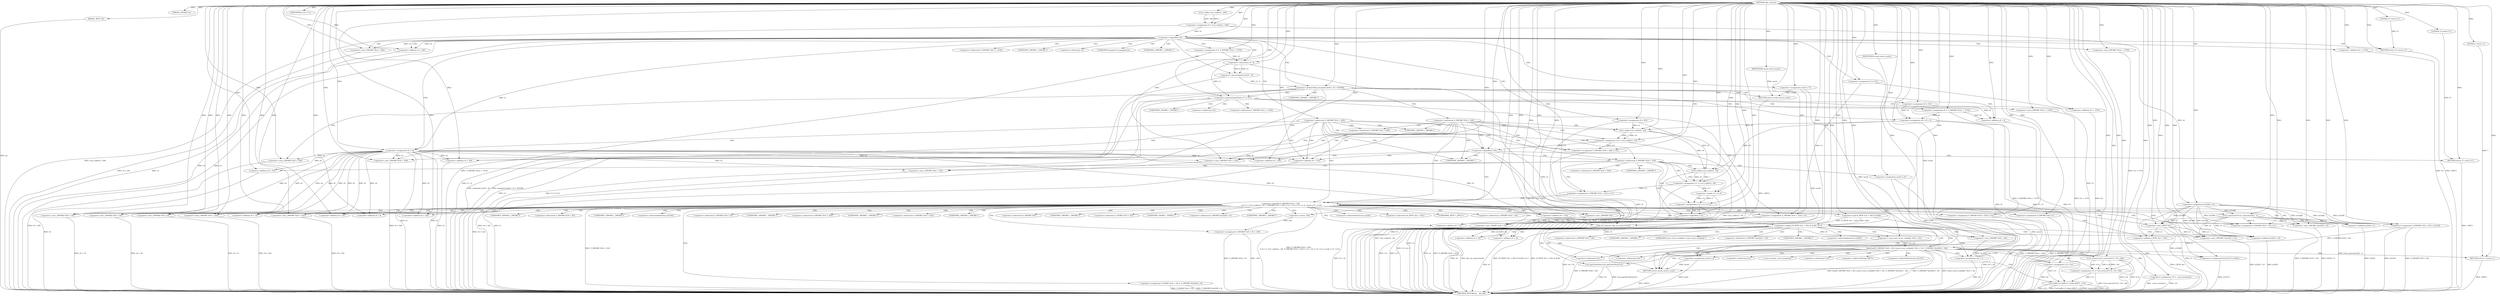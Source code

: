 digraph tftp_connect {  
"1000114" [label = "(METHOD,tftp_connect)" ]
"1000415" [label = "(METHOD_RETURN,int __fastcall)" ]
"1000115" [label = "(PARAM,_DWORD *a1)" ]
"1000116" [label = "(PARAM,_BYTE *a2)" ]
"1000131" [label = "(<operator>.assignment,v4 = Curl_ccalloc(1, 336))" ]
"1000133" [label = "(Curl_ccalloc,Curl_ccalloc(1, 336))" ]
"1000136" [label = "(<operator>.assignment,a1[188] = v4)" ]
"1000142" [label = "(<operator>.logicalNot,!v4)" ]
"1000144" [label = "(RETURN,return 27;,return 27;)" ]
"1000145" [label = "(LITERAL,27,return 27;)" ]
"1000146" [label = "(<operator>.assignment,v5 = *(_DWORD *)(*a1 + 1576))" ]
"1000149" [label = "(<operator>.cast,(_DWORD *)(*a1 + 1576))" ]
"1000151" [label = "(<operator>.addition,*a1 + 1576)" ]
"1000155" [label = "(<operator>.assignment,v6 = v4)" ]
"1000159" [label = "(IDENTIFIER,v5,if ( v5 ))" ]
"1000161" [label = "(<operator>.assignment,result = 71)" ]
"1000165" [label = "(<operator>.greaterThan,(unsigned int)(v5 - 8) > 0xFFB0)" ]
"1000166" [label = "(<operator>.cast,(unsigned int)(v5 - 8))" ]
"1000168" [label = "(<operator>.subtraction,v5 - 8)" ]
"1000172" [label = "(RETURN,return result;,return result;)" ]
"1000173" [label = "(IDENTIFIER,result,return result;)" ]
"1000174" [label = "(<operator>.assignment,v8 = 512)" ]
"1000178" [label = "(<operator>.greaterEqualsThan,v5 >= 513)" ]
"1000181" [label = "(<operator>.assignment,v8 = *(_DWORD *)(*a1 + 1576))" ]
"1000184" [label = "(<operator>.cast,(_DWORD *)(*a1 + 1576))" ]
"1000186" [label = "(<operator>.addition,*a1 + 1576)" ]
"1000190" [label = "(<operator>.assignment,v9 = v8 + 4)" ]
"1000192" [label = "(<operator>.addition,v8 + 4)" ]
"1000197" [label = "(<operator>.cast,(_DWORD *)(v6 + 328))" ]
"1000199" [label = "(<operator>.addition,v6 + 328)" ]
"1000205" [label = "(<operator>.assignment,v9 = 516)" ]
"1000208" [label = "(<operator>.assignment,v5 = 512)" ]
"1000213" [label = "(<operator>.cast,(_DWORD *)(v4 + 328))" ]
"1000215" [label = "(<operator>.addition,v4 + 328)" ]
"1000219" [label = "(<operator>.assignment,v10 = Curl_ccalloc(1, v9))" ]
"1000221" [label = "(Curl_ccalloc,Curl_ccalloc(1, v9))" ]
"1000224" [label = "(<operator>.assignment,*(_DWORD *)(v6 + 328) = v10)" ]
"1000226" [label = "(<operator>.cast,(_DWORD *)(v6 + 328))" ]
"1000228" [label = "(<operator>.addition,v6 + 328)" ]
"1000233" [label = "(<operator>.logicalNot,!v10)" ]
"1000235" [label = "(RETURN,return 27;,return 27;)" ]
"1000236" [label = "(LITERAL,27,return 27;)" ]
"1000239" [label = "(<operator>.logicalOr,*(_DWORD *)(v6 + 332)\n    || (v11 = Curl_ccalloc(1, v9), *(_DWORD *)(v6 + 332) = v11, v12 = v11 == 0, result = 27, !v12))" ]
"1000241" [label = "(<operator>.cast,(_DWORD *)(v6 + 332))" ]
"1000243" [label = "(<operator>.addition,v6 + 332)" ]
"1000247" [label = "(<operator>.assignment,v11 = Curl_ccalloc(1, v9))" ]
"1000249" [label = "(Curl_ccalloc,Curl_ccalloc(1, v9))" ]
"1000253" [label = "(<operator>.assignment,*(_DWORD *)(v6 + 332) = v11)" ]
"1000255" [label = "(<operator>.cast,(_DWORD *)(v6 + 332))" ]
"1000257" [label = "(<operator>.addition,v6 + 332)" ]
"1000262" [label = "(<operator>.assignment,v12 = v11 == 0)" ]
"1000264" [label = "(<operator>.equals,v11 == 0)" ]
"1000268" [label = "(<operator>.assignment,result = 27)" ]
"1000271" [label = "(<operator>.logicalNot,!v12)" ]
"1000274" [label = "(Curl_conncontrol,Curl_conncontrol(a1, 1))" ]
"1000277" [label = "(<operator>.assignment,*(_DWORD *)(v6 + 16) = a1)" ]
"1000279" [label = "(<operator>.cast,(_DWORD *)(v6 + 16))" ]
"1000281" [label = "(<operator>.addition,v6 + 16)" ]
"1000285" [label = "(<operator>.assignment,*(_DWORD *)(v6 + 20) = a1[105])" ]
"1000287" [label = "(<operator>.cast,(_DWORD *)(v6 + 20))" ]
"1000289" [label = "(<operator>.addition,v6 + 20)" ]
"1000295" [label = "(<operator>.assignment,*(_DWORD *)(v6 + 8) = -100)" ]
"1000297" [label = "(<operator>.cast,(_DWORD *)(v6 + 8))" ]
"1000299" [label = "(<operator>.addition,v6 + 8)" ]
"1000302" [label = "(<operator>.minus,-100)" ]
"1000304" [label = "(<operator>.assignment,*(_DWORD *)(v6 + 320) = 512)" ]
"1000306" [label = "(<operator>.cast,(_DWORD *)(v6 + 320))" ]
"1000308" [label = "(<operator>.addition,v6 + 320)" ]
"1000312" [label = "(<operator>.assignment,*(_DWORD *)(v6 + 324) = v5)" ]
"1000314" [label = "(<operator>.cast,(_DWORD *)(v6 + 324))" ]
"1000316" [label = "(<operator>.addition,v6 + 324)" ]
"1000320" [label = "(<operator>.assignment,*(_DWORD *)v6 = 0)" ]
"1000322" [label = "(<operator>.cast,(_DWORD *)v6)" ]
"1000326" [label = "(<operator>.assignment,*(_WORD *)(v6 + 52) = *(_DWORD *)(a1[20] + 4))" ]
"1000328" [label = "(<operator>.cast,(_WORD *)(v6 + 52))" ]
"1000330" [label = "(<operator>.addition,v6 + 52)" ]
"1000334" [label = "(<operator>.cast,(_DWORD *)(a1[20] + 4))" ]
"1000336" [label = "(<operator>.addition,a1[20] + 4)" ]
"1000341" [label = "(tftp_set_timeouts,tftp_set_timeouts(v6))" ]
"1000344" [label = "(<operator>.equals,(*((_BYTE *)a1 + 591) & 0x40) == 0)" ]
"1000345" [label = "(<operator>.and,*((_BYTE *)a1 + 591) & 0x40)" ]
"1000347" [label = "(<operator>.addition,(_BYTE *)a1 + 591)" ]
"1000348" [label = "(<operator>.cast,(_BYTE *)a1)" ]
"1000356" [label = "(bind,bind(*(_DWORD *)(v6 + 20), (const struct sockaddr *)(v6 + 52), *(_DWORD *)(a1[20] + 16)))" ]
"1000358" [label = "(<operator>.cast,(_DWORD *)(v6 + 20))" ]
"1000360" [label = "(<operator>.addition,v6 + 20)" ]
"1000363" [label = "(<operator>.cast,(const struct sockaddr *)(v6 + 52))" ]
"1000365" [label = "(<operator>.addition,v6 + 52)" ]
"1000369" [label = "(<operator>.cast,(_DWORD *)(a1[20] + 16))" ]
"1000371" [label = "(<operator>.addition,a1[20] + 16)" ]
"1000377" [label = "(<operator>.assignment,v13 = *a1)" ]
"1000381" [label = "(<operator>.assignment,v14 = _errno_location())" ]
"1000384" [label = "(<operator>.assignment,v15 = Curl_strerror(*v14, v16, 128))" ]
"1000386" [label = "(Curl_strerror,Curl_strerror(*v14, v16, 128))" ]
"1000391" [label = "(Curl_failf,Curl_failf(v13, &unk_69D71, v15))" ]
"1000396" [label = "(RETURN,return 7;,return 7;)" ]
"1000397" [label = "(LITERAL,7,return 7;)" ]
"1000398" [label = "(<operators>.assignmentOr,a1[147] |= 0x40u)" ]
"1000403" [label = "(Curl_pgrsStartNow,Curl_pgrsStartNow(*a1))" ]
"1000406" [label = "(<operator>.assignment,result = 0)" ]
"1000409" [label = "(<operator>.assignment,*a2 = 1)" ]
"1000413" [label = "(RETURN,return result;,return result;)" ]
"1000414" [label = "(IDENTIFIER,result,return result;)" ]
"1000148" [label = "(<operator>.indirection,*(_DWORD *)(*a1 + 1576))" ]
"1000150" [label = "(UNKNOWN,_DWORD *,_DWORD *)" ]
"1000152" [label = "(<operator>.indirection,*a1)" ]
"1000167" [label = "(UNKNOWN,unsigned int,unsigned int)" ]
"1000183" [label = "(<operator>.indirection,*(_DWORD *)(*a1 + 1576))" ]
"1000185" [label = "(UNKNOWN,_DWORD *,_DWORD *)" ]
"1000187" [label = "(<operator>.indirection,*a1)" ]
"1000196" [label = "(<operator>.indirection,*(_DWORD *)(v6 + 328))" ]
"1000198" [label = "(UNKNOWN,_DWORD *,_DWORD *)" ]
"1000212" [label = "(<operator>.indirection,*(_DWORD *)(v4 + 328))" ]
"1000214" [label = "(UNKNOWN,_DWORD *,_DWORD *)" ]
"1000225" [label = "(<operator>.indirection,*(_DWORD *)(v6 + 328))" ]
"1000227" [label = "(UNKNOWN,_DWORD *,_DWORD *)" ]
"1000240" [label = "(<operator>.indirection,*(_DWORD *)(v6 + 332))" ]
"1000242" [label = "(UNKNOWN,_DWORD *,_DWORD *)" ]
"1000254" [label = "(<operator>.indirection,*(_DWORD *)(v6 + 332))" ]
"1000256" [label = "(UNKNOWN,_DWORD *,_DWORD *)" ]
"1000278" [label = "(<operator>.indirection,*(_DWORD *)(v6 + 16))" ]
"1000280" [label = "(UNKNOWN,_DWORD *,_DWORD *)" ]
"1000286" [label = "(<operator>.indirection,*(_DWORD *)(v6 + 20))" ]
"1000288" [label = "(UNKNOWN,_DWORD *,_DWORD *)" ]
"1000292" [label = "(<operator>.indirectIndexAccess,a1[105])" ]
"1000296" [label = "(<operator>.indirection,*(_DWORD *)(v6 + 8))" ]
"1000298" [label = "(UNKNOWN,_DWORD *,_DWORD *)" ]
"1000305" [label = "(<operator>.indirection,*(_DWORD *)(v6 + 320))" ]
"1000307" [label = "(UNKNOWN,_DWORD *,_DWORD *)" ]
"1000313" [label = "(<operator>.indirection,*(_DWORD *)(v6 + 324))" ]
"1000315" [label = "(UNKNOWN,_DWORD *,_DWORD *)" ]
"1000321" [label = "(<operator>.indirection,*(_DWORD *)v6)" ]
"1000323" [label = "(UNKNOWN,_DWORD *,_DWORD *)" ]
"1000327" [label = "(<operator>.indirection,*(_WORD *)(v6 + 52))" ]
"1000329" [label = "(UNKNOWN,_WORD *,_WORD *)" ]
"1000333" [label = "(<operator>.indirection,*(_DWORD *)(a1[20] + 4))" ]
"1000335" [label = "(UNKNOWN,_DWORD *,_DWORD *)" ]
"1000337" [label = "(<operator>.indirectIndexAccess,a1[20])" ]
"1000346" [label = "(<operator>.indirection,*((_BYTE *)a1 + 591))" ]
"1000349" [label = "(UNKNOWN,_BYTE *,_BYTE *)" ]
"1000357" [label = "(<operator>.indirection,*(_DWORD *)(v6 + 20))" ]
"1000359" [label = "(UNKNOWN,_DWORD *,_DWORD *)" ]
"1000364" [label = "(UNKNOWN,const struct sockaddr *,const struct sockaddr *)" ]
"1000368" [label = "(<operator>.indirection,*(_DWORD *)(a1[20] + 16))" ]
"1000370" [label = "(UNKNOWN,_DWORD *,_DWORD *)" ]
"1000372" [label = "(<operator>.indirectIndexAccess,a1[20])" ]
"1000379" [label = "(<operator>.indirection,*a1)" ]
"1000383" [label = "(_errno_location,_errno_location())" ]
"1000387" [label = "(<operator>.indirection,*v14)" ]
"1000393" [label = "(<operator>.addressOf,&unk_69D71)" ]
"1000399" [label = "(<operator>.indirectIndexAccess,a1[147])" ]
"1000404" [label = "(<operator>.indirection,*a1)" ]
"1000410" [label = "(<operator>.indirection,*a2)" ]
  "1000235" -> "1000415"  [ label = "DDG: <RET>"] 
  "1000413" -> "1000415"  [ label = "DDG: <RET>"] 
  "1000396" -> "1000415"  [ label = "DDG: <RET>"] 
  "1000391" -> "1000415"  [ label = "DDG: Curl_failf(v13, &unk_69D71, v15)"] 
  "1000398" -> "1000415"  [ label = "DDG: a1[147]"] 
  "1000287" -> "1000415"  [ label = "DDG: v6 + 20"] 
  "1000326" -> "1000415"  [ label = "DDG: *(_WORD *)(v6 + 52)"] 
  "1000241" -> "1000415"  [ label = "DDG: v6 + 332"] 
  "1000142" -> "1000415"  [ label = "DDG: v4"] 
  "1000341" -> "1000415"  [ label = "DDG: v6"] 
  "1000347" -> "1000415"  [ label = "DDG: (_BYTE *)a1"] 
  "1000190" -> "1000415"  [ label = "DDG: v9"] 
  "1000386" -> "1000415"  [ label = "DDG: v16"] 
  "1000314" -> "1000415"  [ label = "DDG: v6 + 324"] 
  "1000406" -> "1000415"  [ label = "DDG: result"] 
  "1000197" -> "1000415"  [ label = "DDG: v6 + 328"] 
  "1000221" -> "1000415"  [ label = "DDG: v9"] 
  "1000239" -> "1000415"  [ label = "DDG: *(_DWORD *)(v6 + 332)\n    || (v11 = Curl_ccalloc(1, v9), *(_DWORD *)(v6 + 332) = v11, v12 = v11 == 0, result = 27, !v12)"] 
  "1000165" -> "1000415"  [ label = "DDG: (unsigned int)(v5 - 8)"] 
  "1000243" -> "1000415"  [ label = "DDG: v6"] 
  "1000344" -> "1000415"  [ label = "DDG: (*((_BYTE *)a1 + 591) & 0x40) == 0"] 
  "1000328" -> "1000415"  [ label = "DDG: v6 + 52"] 
  "1000312" -> "1000415"  [ label = "DDG: v5"] 
  "1000320" -> "1000415"  [ label = "DDG: *(_DWORD *)v6"] 
  "1000268" -> "1000415"  [ label = "DDG: result"] 
  "1000233" -> "1000415"  [ label = "DDG: !v10"] 
  "1000336" -> "1000415"  [ label = "DDG: a1[20]"] 
  "1000264" -> "1000415"  [ label = "DDG: v11"] 
  "1000306" -> "1000415"  [ label = "DDG: v6 + 320"] 
  "1000257" -> "1000415"  [ label = "DDG: v6"] 
  "1000142" -> "1000415"  [ label = "DDG: !v4"] 
  "1000155" -> "1000415"  [ label = "DDG: v4"] 
  "1000178" -> "1000415"  [ label = "DDG: v5 >= 513"] 
  "1000312" -> "1000415"  [ label = "DDG: *(_DWORD *)(v6 + 324)"] 
  "1000391" -> "1000415"  [ label = "DDG: &unk_69D71"] 
  "1000391" -> "1000415"  [ label = "DDG: v13"] 
  "1000228" -> "1000415"  [ label = "DDG: v6"] 
  "1000219" -> "1000415"  [ label = "DDG: Curl_ccalloc(1, v9)"] 
  "1000151" -> "1000415"  [ label = "DDG: *a1"] 
  "1000233" -> "1000415"  [ label = "DDG: v10"] 
  "1000356" -> "1000415"  [ label = "DDG: bind(*(_DWORD *)(v6 + 20), (const struct sockaddr *)(v6 + 52), *(_DWORD *)(a1[20] + 16))"] 
  "1000295" -> "1000415"  [ label = "DDG: *(_DWORD *)(v6 + 8)"] 
  "1000381" -> "1000415"  [ label = "DDG: v14"] 
  "1000271" -> "1000415"  [ label = "DDG: v12"] 
  "1000274" -> "1000415"  [ label = "DDG: Curl_conncontrol(a1, 1)"] 
  "1000136" -> "1000415"  [ label = "DDG: a1[188]"] 
  "1000295" -> "1000415"  [ label = "DDG: -100"] 
  "1000181" -> "1000415"  [ label = "DDG: *(_DWORD *)(*a1 + 1576)"] 
  "1000386" -> "1000415"  [ label = "DDG: *v14"] 
  "1000131" -> "1000415"  [ label = "DDG: Curl_ccalloc(1, 336)"] 
  "1000356" -> "1000415"  [ label = "DDG: *(_DWORD *)(a1[20] + 16)"] 
  "1000341" -> "1000415"  [ label = "DDG: tftp_set_timeouts(v6)"] 
  "1000363" -> "1000415"  [ label = "DDG: v6 + 52"] 
  "1000285" -> "1000415"  [ label = "DDG: a1[105]"] 
  "1000344" -> "1000415"  [ label = "DDG: *((_BYTE *)a1 + 591) & 0x40"] 
  "1000146" -> "1000415"  [ label = "DDG: *(_DWORD *)(*a1 + 1576)"] 
  "1000116" -> "1000415"  [ label = "DDG: a2"] 
  "1000213" -> "1000415"  [ label = "DDG: v4 + 328"] 
  "1000403" -> "1000415"  [ label = "DDG: Curl_pgrsStartNow(*a1)"] 
  "1000409" -> "1000415"  [ label = "DDG: *a2"] 
  "1000271" -> "1000415"  [ label = "DDG: !v12"] 
  "1000348" -> "1000415"  [ label = "DDG: a1"] 
  "1000345" -> "1000415"  [ label = "DDG: *((_BYTE *)a1 + 591)"] 
  "1000391" -> "1000415"  [ label = "DDG: v15"] 
  "1000192" -> "1000415"  [ label = "DDG: v8"] 
  "1000247" -> "1000415"  [ label = "DDG: Curl_ccalloc(1, v9)"] 
  "1000377" -> "1000415"  [ label = "DDG: *a1"] 
  "1000224" -> "1000415"  [ label = "DDG: *(_DWORD *)(v6 + 328)"] 
  "1000365" -> "1000415"  [ label = "DDG: v6"] 
  "1000285" -> "1000415"  [ label = "DDG: *(_DWORD *)(v6 + 20)"] 
  "1000371" -> "1000415"  [ label = "DDG: a1[20]"] 
  "1000255" -> "1000415"  [ label = "DDG: v6 + 332"] 
  "1000208" -> "1000415"  [ label = "DDG: v5"] 
  "1000279" -> "1000415"  [ label = "DDG: v6 + 16"] 
  "1000403" -> "1000415"  [ label = "DDG: *a1"] 
  "1000190" -> "1000415"  [ label = "DDG: v8 + 4"] 
  "1000155" -> "1000415"  [ label = "DDG: v6"] 
  "1000205" -> "1000415"  [ label = "DDG: v9"] 
  "1000334" -> "1000415"  [ label = "DDG: a1[20] + 4"] 
  "1000186" -> "1000415"  [ label = "DDG: *a1"] 
  "1000226" -> "1000415"  [ label = "DDG: v6 + 328"] 
  "1000178" -> "1000415"  [ label = "DDG: v5"] 
  "1000297" -> "1000415"  [ label = "DDG: v6 + 8"] 
  "1000168" -> "1000415"  [ label = "DDG: v5"] 
  "1000277" -> "1000415"  [ label = "DDG: *(_DWORD *)(v6 + 16)"] 
  "1000356" -> "1000415"  [ label = "DDG: (const struct sockaddr *)(v6 + 52)"] 
  "1000262" -> "1000415"  [ label = "DDG: v11 == 0"] 
  "1000215" -> "1000415"  [ label = "DDG: v4"] 
  "1000304" -> "1000415"  [ label = "DDG: *(_DWORD *)(v6 + 320)"] 
  "1000381" -> "1000415"  [ label = "DDG: _errno_location()"] 
  "1000356" -> "1000415"  [ label = "DDG: *(_DWORD *)(v6 + 20)"] 
  "1000239" -> "1000415"  [ label = "DDG: *(_DWORD *)(v6 + 332)"] 
  "1000369" -> "1000415"  [ label = "DDG: a1[20] + 16"] 
  "1000166" -> "1000415"  [ label = "DDG: v5 - 8"] 
  "1000384" -> "1000415"  [ label = "DDG: Curl_strerror(*v14, v16, 128)"] 
  "1000165" -> "1000415"  [ label = "DDG: (unsigned int)(v5 - 8) > 0xFFB0"] 
  "1000161" -> "1000415"  [ label = "DDG: result"] 
  "1000149" -> "1000415"  [ label = "DDG: *a1 + 1576"] 
  "1000184" -> "1000415"  [ label = "DDG: *a1 + 1576"] 
  "1000249" -> "1000415"  [ label = "DDG: v9"] 
  "1000326" -> "1000415"  [ label = "DDG: *(_DWORD *)(a1[20] + 4)"] 
  "1000358" -> "1000415"  [ label = "DDG: v6 + 20"] 
  "1000144" -> "1000415"  [ label = "DDG: <RET>"] 
  "1000172" -> "1000415"  [ label = "DDG: <RET>"] 
  "1000114" -> "1000115"  [ label = "DDG: "] 
  "1000114" -> "1000116"  [ label = "DDG: "] 
  "1000133" -> "1000131"  [ label = "DDG: 1"] 
  "1000133" -> "1000131"  [ label = "DDG: 336"] 
  "1000114" -> "1000131"  [ label = "DDG: "] 
  "1000114" -> "1000133"  [ label = "DDG: "] 
  "1000131" -> "1000136"  [ label = "DDG: v4"] 
  "1000114" -> "1000136"  [ label = "DDG: "] 
  "1000114" -> "1000142"  [ label = "DDG: "] 
  "1000131" -> "1000142"  [ label = "DDG: v4"] 
  "1000145" -> "1000144"  [ label = "DDG: 27"] 
  "1000114" -> "1000144"  [ label = "DDG: "] 
  "1000114" -> "1000145"  [ label = "DDG: "] 
  "1000114" -> "1000146"  [ label = "DDG: "] 
  "1000114" -> "1000149"  [ label = "DDG: "] 
  "1000114" -> "1000151"  [ label = "DDG: "] 
  "1000142" -> "1000155"  [ label = "DDG: v4"] 
  "1000114" -> "1000155"  [ label = "DDG: "] 
  "1000114" -> "1000159"  [ label = "DDG: "] 
  "1000114" -> "1000161"  [ label = "DDG: "] 
  "1000166" -> "1000165"  [ label = "DDG: v5 - 8"] 
  "1000168" -> "1000166"  [ label = "DDG: v5"] 
  "1000168" -> "1000166"  [ label = "DDG: 8"] 
  "1000146" -> "1000168"  [ label = "DDG: v5"] 
  "1000114" -> "1000168"  [ label = "DDG: "] 
  "1000114" -> "1000165"  [ label = "DDG: "] 
  "1000173" -> "1000172"  [ label = "DDG: result"] 
  "1000161" -> "1000172"  [ label = "DDG: result"] 
  "1000114" -> "1000173"  [ label = "DDG: "] 
  "1000114" -> "1000174"  [ label = "DDG: "] 
  "1000168" -> "1000178"  [ label = "DDG: v5"] 
  "1000114" -> "1000178"  [ label = "DDG: "] 
  "1000114" -> "1000181"  [ label = "DDG: "] 
  "1000114" -> "1000184"  [ label = "DDG: "] 
  "1000114" -> "1000186"  [ label = "DDG: "] 
  "1000181" -> "1000190"  [ label = "DDG: v8"] 
  "1000174" -> "1000190"  [ label = "DDG: v8"] 
  "1000114" -> "1000190"  [ label = "DDG: "] 
  "1000181" -> "1000192"  [ label = "DDG: v8"] 
  "1000174" -> "1000192"  [ label = "DDG: v8"] 
  "1000114" -> "1000192"  [ label = "DDG: "] 
  "1000155" -> "1000197"  [ label = "DDG: v6"] 
  "1000114" -> "1000197"  [ label = "DDG: "] 
  "1000155" -> "1000199"  [ label = "DDG: v6"] 
  "1000114" -> "1000199"  [ label = "DDG: "] 
  "1000114" -> "1000205"  [ label = "DDG: "] 
  "1000114" -> "1000208"  [ label = "DDG: "] 
  "1000114" -> "1000213"  [ label = "DDG: "] 
  "1000142" -> "1000213"  [ label = "DDG: v4"] 
  "1000114" -> "1000215"  [ label = "DDG: "] 
  "1000142" -> "1000215"  [ label = "DDG: v4"] 
  "1000221" -> "1000219"  [ label = "DDG: 1"] 
  "1000221" -> "1000219"  [ label = "DDG: v9"] 
  "1000114" -> "1000219"  [ label = "DDG: "] 
  "1000114" -> "1000221"  [ label = "DDG: "] 
  "1000190" -> "1000221"  [ label = "DDG: v9"] 
  "1000205" -> "1000221"  [ label = "DDG: v9"] 
  "1000219" -> "1000224"  [ label = "DDG: v10"] 
  "1000114" -> "1000224"  [ label = "DDG: "] 
  "1000155" -> "1000226"  [ label = "DDG: v6"] 
  "1000114" -> "1000226"  [ label = "DDG: "] 
  "1000155" -> "1000228"  [ label = "DDG: v6"] 
  "1000114" -> "1000228"  [ label = "DDG: "] 
  "1000114" -> "1000233"  [ label = "DDG: "] 
  "1000219" -> "1000233"  [ label = "DDG: v10"] 
  "1000236" -> "1000235"  [ label = "DDG: 27"] 
  "1000114" -> "1000235"  [ label = "DDG: "] 
  "1000114" -> "1000236"  [ label = "DDG: "] 
  "1000253" -> "1000239"  [ label = "DDG: *(_DWORD *)(v6 + 332)"] 
  "1000155" -> "1000241"  [ label = "DDG: v6"] 
  "1000114" -> "1000241"  [ label = "DDG: "] 
  "1000155" -> "1000243"  [ label = "DDG: v6"] 
  "1000114" -> "1000243"  [ label = "DDG: "] 
  "1000249" -> "1000247"  [ label = "DDG: 1"] 
  "1000249" -> "1000247"  [ label = "DDG: v9"] 
  "1000114" -> "1000247"  [ label = "DDG: "] 
  "1000114" -> "1000249"  [ label = "DDG: "] 
  "1000190" -> "1000249"  [ label = "DDG: v9"] 
  "1000221" -> "1000249"  [ label = "DDG: v9"] 
  "1000205" -> "1000249"  [ label = "DDG: v9"] 
  "1000247" -> "1000253"  [ label = "DDG: v11"] 
  "1000114" -> "1000253"  [ label = "DDG: "] 
  "1000114" -> "1000255"  [ label = "DDG: "] 
  "1000155" -> "1000255"  [ label = "DDG: v6"] 
  "1000114" -> "1000257"  [ label = "DDG: "] 
  "1000155" -> "1000257"  [ label = "DDG: v6"] 
  "1000264" -> "1000262"  [ label = "DDG: v11"] 
  "1000264" -> "1000262"  [ label = "DDG: 0"] 
  "1000114" -> "1000262"  [ label = "DDG: "] 
  "1000114" -> "1000264"  [ label = "DDG: "] 
  "1000247" -> "1000264"  [ label = "DDG: v11"] 
  "1000114" -> "1000268"  [ label = "DDG: "] 
  "1000262" -> "1000271"  [ label = "DDG: v12"] 
  "1000114" -> "1000271"  [ label = "DDG: "] 
  "1000136" -> "1000274"  [ label = "DDG: a1[188]"] 
  "1000114" -> "1000274"  [ label = "DDG: "] 
  "1000136" -> "1000277"  [ label = "DDG: a1[188]"] 
  "1000274" -> "1000277"  [ label = "DDG: a1"] 
  "1000114" -> "1000277"  [ label = "DDG: "] 
  "1000114" -> "1000279"  [ label = "DDG: "] 
  "1000155" -> "1000279"  [ label = "DDG: v6"] 
  "1000114" -> "1000281"  [ label = "DDG: "] 
  "1000155" -> "1000281"  [ label = "DDG: v6"] 
  "1000136" -> "1000285"  [ label = "DDG: a1[188]"] 
  "1000274" -> "1000285"  [ label = "DDG: a1"] 
  "1000114" -> "1000285"  [ label = "DDG: "] 
  "1000114" -> "1000287"  [ label = "DDG: "] 
  "1000155" -> "1000287"  [ label = "DDG: v6"] 
  "1000114" -> "1000289"  [ label = "DDG: "] 
  "1000155" -> "1000289"  [ label = "DDG: v6"] 
  "1000302" -> "1000295"  [ label = "DDG: 100"] 
  "1000114" -> "1000297"  [ label = "DDG: "] 
  "1000155" -> "1000297"  [ label = "DDG: v6"] 
  "1000114" -> "1000299"  [ label = "DDG: "] 
  "1000155" -> "1000299"  [ label = "DDG: v6"] 
  "1000114" -> "1000302"  [ label = "DDG: "] 
  "1000114" -> "1000304"  [ label = "DDG: "] 
  "1000114" -> "1000306"  [ label = "DDG: "] 
  "1000155" -> "1000306"  [ label = "DDG: v6"] 
  "1000114" -> "1000308"  [ label = "DDG: "] 
  "1000155" -> "1000308"  [ label = "DDG: v6"] 
  "1000208" -> "1000312"  [ label = "DDG: v5"] 
  "1000178" -> "1000312"  [ label = "DDG: v5"] 
  "1000114" -> "1000312"  [ label = "DDG: "] 
  "1000114" -> "1000314"  [ label = "DDG: "] 
  "1000155" -> "1000314"  [ label = "DDG: v6"] 
  "1000114" -> "1000316"  [ label = "DDG: "] 
  "1000155" -> "1000316"  [ label = "DDG: v6"] 
  "1000114" -> "1000320"  [ label = "DDG: "] 
  "1000114" -> "1000322"  [ label = "DDG: "] 
  "1000155" -> "1000322"  [ label = "DDG: v6"] 
  "1000322" -> "1000328"  [ label = "DDG: v6"] 
  "1000114" -> "1000328"  [ label = "DDG: "] 
  "1000322" -> "1000330"  [ label = "DDG: v6"] 
  "1000114" -> "1000330"  [ label = "DDG: "] 
  "1000136" -> "1000334"  [ label = "DDG: a1[188]"] 
  "1000274" -> "1000334"  [ label = "DDG: a1"] 
  "1000114" -> "1000334"  [ label = "DDG: "] 
  "1000136" -> "1000336"  [ label = "DDG: a1[188]"] 
  "1000274" -> "1000336"  [ label = "DDG: a1"] 
  "1000114" -> "1000336"  [ label = "DDG: "] 
  "1000114" -> "1000341"  [ label = "DDG: "] 
  "1000322" -> "1000341"  [ label = "DDG: v6"] 
  "1000345" -> "1000344"  [ label = "DDG: *((_BYTE *)a1 + 591)"] 
  "1000345" -> "1000344"  [ label = "DDG: 0x40"] 
  "1000348" -> "1000347"  [ label = "DDG: a1"] 
  "1000136" -> "1000348"  [ label = "DDG: a1[188]"] 
  "1000114" -> "1000348"  [ label = "DDG: "] 
  "1000274" -> "1000348"  [ label = "DDG: a1"] 
  "1000114" -> "1000347"  [ label = "DDG: "] 
  "1000114" -> "1000345"  [ label = "DDG: "] 
  "1000114" -> "1000344"  [ label = "DDG: "] 
  "1000285" -> "1000356"  [ label = "DDG: *(_DWORD *)(v6 + 20)"] 
  "1000341" -> "1000358"  [ label = "DDG: v6"] 
  "1000114" -> "1000358"  [ label = "DDG: "] 
  "1000341" -> "1000360"  [ label = "DDG: v6"] 
  "1000114" -> "1000360"  [ label = "DDG: "] 
  "1000363" -> "1000356"  [ label = "DDG: v6 + 52"] 
  "1000114" -> "1000363"  [ label = "DDG: "] 
  "1000341" -> "1000363"  [ label = "DDG: v6"] 
  "1000114" -> "1000365"  [ label = "DDG: "] 
  "1000341" -> "1000365"  [ label = "DDG: v6"] 
  "1000348" -> "1000369"  [ label = "DDG: a1"] 
  "1000136" -> "1000369"  [ label = "DDG: a1[188]"] 
  "1000274" -> "1000369"  [ label = "DDG: a1"] 
  "1000114" -> "1000369"  [ label = "DDG: "] 
  "1000348" -> "1000371"  [ label = "DDG: a1"] 
  "1000136" -> "1000371"  [ label = "DDG: a1[188]"] 
  "1000274" -> "1000371"  [ label = "DDG: a1"] 
  "1000114" -> "1000371"  [ label = "DDG: "] 
  "1000114" -> "1000377"  [ label = "DDG: "] 
  "1000114" -> "1000381"  [ label = "DDG: "] 
  "1000386" -> "1000384"  [ label = "DDG: *v14"] 
  "1000386" -> "1000384"  [ label = "DDG: v16"] 
  "1000386" -> "1000384"  [ label = "DDG: 128"] 
  "1000114" -> "1000384"  [ label = "DDG: "] 
  "1000114" -> "1000386"  [ label = "DDG: "] 
  "1000377" -> "1000391"  [ label = "DDG: v13"] 
  "1000114" -> "1000391"  [ label = "DDG: "] 
  "1000384" -> "1000391"  [ label = "DDG: v15"] 
  "1000397" -> "1000396"  [ label = "DDG: 7"] 
  "1000114" -> "1000396"  [ label = "DDG: "] 
  "1000114" -> "1000397"  [ label = "DDG: "] 
  "1000114" -> "1000398"  [ label = "DDG: "] 
  "1000348" -> "1000398"  [ label = "DDG: a1"] 
  "1000114" -> "1000406"  [ label = "DDG: "] 
  "1000114" -> "1000409"  [ label = "DDG: "] 
  "1000414" -> "1000413"  [ label = "DDG: result"] 
  "1000406" -> "1000413"  [ label = "DDG: result"] 
  "1000268" -> "1000413"  [ label = "DDG: result"] 
  "1000161" -> "1000413"  [ label = "DDG: result"] 
  "1000114" -> "1000414"  [ label = "DDG: "] 
  "1000142" -> "1000144"  [ label = "CDG: "] 
  "1000142" -> "1000155"  [ label = "CDG: "] 
  "1000142" -> "1000152"  [ label = "CDG: "] 
  "1000142" -> "1000151"  [ label = "CDG: "] 
  "1000142" -> "1000150"  [ label = "CDG: "] 
  "1000142" -> "1000149"  [ label = "CDG: "] 
  "1000142" -> "1000148"  [ label = "CDG: "] 
  "1000142" -> "1000146"  [ label = "CDG: "] 
  "1000142" -> "1000168"  [ label = "CDG: "] 
  "1000142" -> "1000167"  [ label = "CDG: "] 
  "1000142" -> "1000166"  [ label = "CDG: "] 
  "1000142" -> "1000165"  [ label = "CDG: "] 
  "1000142" -> "1000161"  [ label = "CDG: "] 
  "1000142" -> "1000208"  [ label = "CDG: "] 
  "1000142" -> "1000205"  [ label = "CDG: "] 
  "1000142" -> "1000215"  [ label = "CDG: "] 
  "1000142" -> "1000214"  [ label = "CDG: "] 
  "1000142" -> "1000213"  [ label = "CDG: "] 
  "1000142" -> "1000212"  [ label = "CDG: "] 
  "1000165" -> "1000174"  [ label = "CDG: "] 
  "1000165" -> "1000172"  [ label = "CDG: "] 
  "1000165" -> "1000192"  [ label = "CDG: "] 
  "1000165" -> "1000190"  [ label = "CDG: "] 
  "1000165" -> "1000178"  [ label = "CDG: "] 
  "1000165" -> "1000199"  [ label = "CDG: "] 
  "1000165" -> "1000198"  [ label = "CDG: "] 
  "1000165" -> "1000197"  [ label = "CDG: "] 
  "1000165" -> "1000196"  [ label = "CDG: "] 
  "1000178" -> "1000187"  [ label = "CDG: "] 
  "1000178" -> "1000186"  [ label = "CDG: "] 
  "1000178" -> "1000185"  [ label = "CDG: "] 
  "1000178" -> "1000184"  [ label = "CDG: "] 
  "1000178" -> "1000183"  [ label = "CDG: "] 
  "1000178" -> "1000181"  [ label = "CDG: "] 
  "1000196" -> "1000224"  [ label = "CDG: "] 
  "1000196" -> "1000221"  [ label = "CDG: "] 
  "1000196" -> "1000219"  [ label = "CDG: "] 
  "1000196" -> "1000240"  [ label = "CDG: "] 
  "1000196" -> "1000239"  [ label = "CDG: "] 
  "1000196" -> "1000233"  [ label = "CDG: "] 
  "1000196" -> "1000228"  [ label = "CDG: "] 
  "1000196" -> "1000227"  [ label = "CDG: "] 
  "1000196" -> "1000226"  [ label = "CDG: "] 
  "1000196" -> "1000225"  [ label = "CDG: "] 
  "1000196" -> "1000243"  [ label = "CDG: "] 
  "1000196" -> "1000242"  [ label = "CDG: "] 
  "1000196" -> "1000241"  [ label = "CDG: "] 
  "1000212" -> "1000224"  [ label = "CDG: "] 
  "1000212" -> "1000221"  [ label = "CDG: "] 
  "1000212" -> "1000219"  [ label = "CDG: "] 
  "1000212" -> "1000240"  [ label = "CDG: "] 
  "1000212" -> "1000239"  [ label = "CDG: "] 
  "1000212" -> "1000233"  [ label = "CDG: "] 
  "1000212" -> "1000228"  [ label = "CDG: "] 
  "1000212" -> "1000227"  [ label = "CDG: "] 
  "1000212" -> "1000226"  [ label = "CDG: "] 
  "1000212" -> "1000225"  [ label = "CDG: "] 
  "1000212" -> "1000243"  [ label = "CDG: "] 
  "1000212" -> "1000242"  [ label = "CDG: "] 
  "1000212" -> "1000241"  [ label = "CDG: "] 
  "1000233" -> "1000240"  [ label = "CDG: "] 
  "1000233" -> "1000239"  [ label = "CDG: "] 
  "1000233" -> "1000235"  [ label = "CDG: "] 
  "1000233" -> "1000243"  [ label = "CDG: "] 
  "1000233" -> "1000242"  [ label = "CDG: "] 
  "1000233" -> "1000241"  [ label = "CDG: "] 
  "1000239" -> "1000288"  [ label = "CDG: "] 
  "1000239" -> "1000287"  [ label = "CDG: "] 
  "1000239" -> "1000286"  [ label = "CDG: "] 
  "1000239" -> "1000285"  [ label = "CDG: "] 
  "1000239" -> "1000281"  [ label = "CDG: "] 
  "1000239" -> "1000280"  [ label = "CDG: "] 
  "1000239" -> "1000279"  [ label = "CDG: "] 
  "1000239" -> "1000278"  [ label = "CDG: "] 
  "1000239" -> "1000277"  [ label = "CDG: "] 
  "1000239" -> "1000274"  [ label = "CDG: "] 
  "1000239" -> "1000304"  [ label = "CDG: "] 
  "1000239" -> "1000302"  [ label = "CDG: "] 
  "1000239" -> "1000299"  [ label = "CDG: "] 
  "1000239" -> "1000298"  [ label = "CDG: "] 
  "1000239" -> "1000297"  [ label = "CDG: "] 
  "1000239" -> "1000296"  [ label = "CDG: "] 
  "1000239" -> "1000295"  [ label = "CDG: "] 
  "1000239" -> "1000292"  [ label = "CDG: "] 
  "1000239" -> "1000289"  [ label = "CDG: "] 
  "1000239" -> "1000320"  [ label = "CDG: "] 
  "1000239" -> "1000316"  [ label = "CDG: "] 
  "1000239" -> "1000315"  [ label = "CDG: "] 
  "1000239" -> "1000314"  [ label = "CDG: "] 
  "1000239" -> "1000313"  [ label = "CDG: "] 
  "1000239" -> "1000312"  [ label = "CDG: "] 
  "1000239" -> "1000308"  [ label = "CDG: "] 
  "1000239" -> "1000307"  [ label = "CDG: "] 
  "1000239" -> "1000306"  [ label = "CDG: "] 
  "1000239" -> "1000305"  [ label = "CDG: "] 
  "1000239" -> "1000336"  [ label = "CDG: "] 
  "1000239" -> "1000335"  [ label = "CDG: "] 
  "1000239" -> "1000334"  [ label = "CDG: "] 
  "1000239" -> "1000333"  [ label = "CDG: "] 
  "1000239" -> "1000330"  [ label = "CDG: "] 
  "1000239" -> "1000329"  [ label = "CDG: "] 
  "1000239" -> "1000328"  [ label = "CDG: "] 
  "1000239" -> "1000327"  [ label = "CDG: "] 
  "1000239" -> "1000326"  [ label = "CDG: "] 
  "1000239" -> "1000323"  [ label = "CDG: "] 
  "1000239" -> "1000322"  [ label = "CDG: "] 
  "1000239" -> "1000321"  [ label = "CDG: "] 
  "1000239" -> "1000349"  [ label = "CDG: "] 
  "1000239" -> "1000348"  [ label = "CDG: "] 
  "1000239" -> "1000347"  [ label = "CDG: "] 
  "1000239" -> "1000346"  [ label = "CDG: "] 
  "1000239" -> "1000345"  [ label = "CDG: "] 
  "1000239" -> "1000344"  [ label = "CDG: "] 
  "1000239" -> "1000341"  [ label = "CDG: "] 
  "1000239" -> "1000337"  [ label = "CDG: "] 
  "1000239" -> "1000413"  [ label = "CDG: "] 
  "1000240" -> "1000256"  [ label = "CDG: "] 
  "1000240" -> "1000255"  [ label = "CDG: "] 
  "1000240" -> "1000254"  [ label = "CDG: "] 
  "1000240" -> "1000253"  [ label = "CDG: "] 
  "1000240" -> "1000249"  [ label = "CDG: "] 
  "1000240" -> "1000247"  [ label = "CDG: "] 
  "1000240" -> "1000271"  [ label = "CDG: "] 
  "1000240" -> "1000268"  [ label = "CDG: "] 
  "1000240" -> "1000264"  [ label = "CDG: "] 
  "1000240" -> "1000262"  [ label = "CDG: "] 
  "1000240" -> "1000257"  [ label = "CDG: "] 
  "1000344" -> "1000368"  [ label = "CDG: "] 
  "1000344" -> "1000365"  [ label = "CDG: "] 
  "1000344" -> "1000364"  [ label = "CDG: "] 
  "1000344" -> "1000363"  [ label = "CDG: "] 
  "1000344" -> "1000360"  [ label = "CDG: "] 
  "1000344" -> "1000359"  [ label = "CDG: "] 
  "1000344" -> "1000358"  [ label = "CDG: "] 
  "1000344" -> "1000357"  [ label = "CDG: "] 
  "1000344" -> "1000356"  [ label = "CDG: "] 
  "1000344" -> "1000372"  [ label = "CDG: "] 
  "1000344" -> "1000371"  [ label = "CDG: "] 
  "1000344" -> "1000370"  [ label = "CDG: "] 
  "1000344" -> "1000369"  [ label = "CDG: "] 
  "1000344" -> "1000413"  [ label = "CDG: "] 
  "1000344" -> "1000410"  [ label = "CDG: "] 
  "1000344" -> "1000409"  [ label = "CDG: "] 
  "1000344" -> "1000406"  [ label = "CDG: "] 
  "1000344" -> "1000404"  [ label = "CDG: "] 
  "1000344" -> "1000403"  [ label = "CDG: "] 
  "1000356" -> "1000384"  [ label = "CDG: "] 
  "1000356" -> "1000383"  [ label = "CDG: "] 
  "1000356" -> "1000381"  [ label = "CDG: "] 
  "1000356" -> "1000379"  [ label = "CDG: "] 
  "1000356" -> "1000377"  [ label = "CDG: "] 
  "1000356" -> "1000399"  [ label = "CDG: "] 
  "1000356" -> "1000398"  [ label = "CDG: "] 
  "1000356" -> "1000396"  [ label = "CDG: "] 
  "1000356" -> "1000393"  [ label = "CDG: "] 
  "1000356" -> "1000391"  [ label = "CDG: "] 
  "1000356" -> "1000387"  [ label = "CDG: "] 
  "1000356" -> "1000386"  [ label = "CDG: "] 
  "1000356" -> "1000413"  [ label = "CDG: "] 
  "1000356" -> "1000410"  [ label = "CDG: "] 
  "1000356" -> "1000409"  [ label = "CDG: "] 
  "1000356" -> "1000406"  [ label = "CDG: "] 
  "1000356" -> "1000404"  [ label = "CDG: "] 
  "1000356" -> "1000403"  [ label = "CDG: "] 
}
